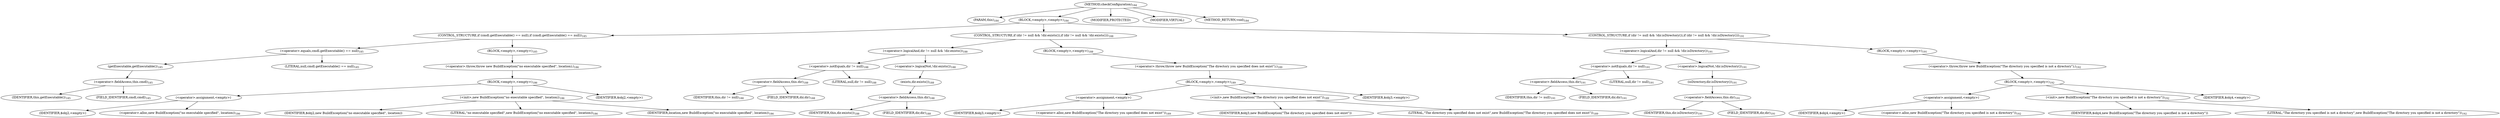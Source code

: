 digraph "checkConfiguration" {  
"234" [label = <(METHOD,checkConfiguration)<SUB>184</SUB>> ]
"235" [label = <(PARAM,this)<SUB>184</SUB>> ]
"236" [label = <(BLOCK,&lt;empty&gt;,&lt;empty&gt;)<SUB>184</SUB>> ]
"237" [label = <(CONTROL_STRUCTURE,if (cmdl.getExecutable() == null),if (cmdl.getExecutable() == null))<SUB>185</SUB>> ]
"238" [label = <(&lt;operator&gt;.equals,cmdl.getExecutable() == null)<SUB>185</SUB>> ]
"239" [label = <(getExecutable,getExecutable())<SUB>185</SUB>> ]
"240" [label = <(&lt;operator&gt;.fieldAccess,this.cmdl)<SUB>185</SUB>> ]
"241" [label = <(IDENTIFIER,this,getExecutable())<SUB>185</SUB>> ]
"242" [label = <(FIELD_IDENTIFIER,cmdl,cmdl)<SUB>185</SUB>> ]
"243" [label = <(LITERAL,null,cmdl.getExecutable() == null)<SUB>185</SUB>> ]
"244" [label = <(BLOCK,&lt;empty&gt;,&lt;empty&gt;)<SUB>185</SUB>> ]
"245" [label = <(&lt;operator&gt;.throw,throw new BuildException(&quot;no executable specified&quot;, location);)<SUB>186</SUB>> ]
"246" [label = <(BLOCK,&lt;empty&gt;,&lt;empty&gt;)<SUB>186</SUB>> ]
"247" [label = <(&lt;operator&gt;.assignment,&lt;empty&gt;)> ]
"248" [label = <(IDENTIFIER,$obj2,&lt;empty&gt;)> ]
"249" [label = <(&lt;operator&gt;.alloc,new BuildException(&quot;no executable specified&quot;, location))<SUB>186</SUB>> ]
"250" [label = <(&lt;init&gt;,new BuildException(&quot;no executable specified&quot;, location))<SUB>186</SUB>> ]
"251" [label = <(IDENTIFIER,$obj2,new BuildException(&quot;no executable specified&quot;, location))> ]
"252" [label = <(LITERAL,&quot;no executable specified&quot;,new BuildException(&quot;no executable specified&quot;, location))<SUB>186</SUB>> ]
"253" [label = <(IDENTIFIER,location,new BuildException(&quot;no executable specified&quot;, location))<SUB>186</SUB>> ]
"254" [label = <(IDENTIFIER,$obj2,&lt;empty&gt;)> ]
"255" [label = <(CONTROL_STRUCTURE,if (dir != null &amp;&amp; !dir.exists()),if (dir != null &amp;&amp; !dir.exists()))<SUB>188</SUB>> ]
"256" [label = <(&lt;operator&gt;.logicalAnd,dir != null &amp;&amp; !dir.exists())<SUB>188</SUB>> ]
"257" [label = <(&lt;operator&gt;.notEquals,dir != null)<SUB>188</SUB>> ]
"258" [label = <(&lt;operator&gt;.fieldAccess,this.dir)<SUB>188</SUB>> ]
"259" [label = <(IDENTIFIER,this,dir != null)<SUB>188</SUB>> ]
"260" [label = <(FIELD_IDENTIFIER,dir,dir)<SUB>188</SUB>> ]
"261" [label = <(LITERAL,null,dir != null)<SUB>188</SUB>> ]
"262" [label = <(&lt;operator&gt;.logicalNot,!dir.exists())<SUB>188</SUB>> ]
"263" [label = <(exists,dir.exists())<SUB>188</SUB>> ]
"264" [label = <(&lt;operator&gt;.fieldAccess,this.dir)<SUB>188</SUB>> ]
"265" [label = <(IDENTIFIER,this,dir.exists())<SUB>188</SUB>> ]
"266" [label = <(FIELD_IDENTIFIER,dir,dir)<SUB>188</SUB>> ]
"267" [label = <(BLOCK,&lt;empty&gt;,&lt;empty&gt;)<SUB>188</SUB>> ]
"268" [label = <(&lt;operator&gt;.throw,throw new BuildException(&quot;The directory you specified does not exist&quot;);)<SUB>189</SUB>> ]
"269" [label = <(BLOCK,&lt;empty&gt;,&lt;empty&gt;)<SUB>189</SUB>> ]
"270" [label = <(&lt;operator&gt;.assignment,&lt;empty&gt;)> ]
"271" [label = <(IDENTIFIER,$obj3,&lt;empty&gt;)> ]
"272" [label = <(&lt;operator&gt;.alloc,new BuildException(&quot;The directory you specified does not exist&quot;))<SUB>189</SUB>> ]
"273" [label = <(&lt;init&gt;,new BuildException(&quot;The directory you specified does not exist&quot;))<SUB>189</SUB>> ]
"274" [label = <(IDENTIFIER,$obj3,new BuildException(&quot;The directory you specified does not exist&quot;))> ]
"275" [label = <(LITERAL,&quot;The directory you specified does not exist&quot;,new BuildException(&quot;The directory you specified does not exist&quot;))<SUB>189</SUB>> ]
"276" [label = <(IDENTIFIER,$obj3,&lt;empty&gt;)> ]
"277" [label = <(CONTROL_STRUCTURE,if (dir != null &amp;&amp; !dir.isDirectory()),if (dir != null &amp;&amp; !dir.isDirectory()))<SUB>191</SUB>> ]
"278" [label = <(&lt;operator&gt;.logicalAnd,dir != null &amp;&amp; !dir.isDirectory())<SUB>191</SUB>> ]
"279" [label = <(&lt;operator&gt;.notEquals,dir != null)<SUB>191</SUB>> ]
"280" [label = <(&lt;operator&gt;.fieldAccess,this.dir)<SUB>191</SUB>> ]
"281" [label = <(IDENTIFIER,this,dir != null)<SUB>191</SUB>> ]
"282" [label = <(FIELD_IDENTIFIER,dir,dir)<SUB>191</SUB>> ]
"283" [label = <(LITERAL,null,dir != null)<SUB>191</SUB>> ]
"284" [label = <(&lt;operator&gt;.logicalNot,!dir.isDirectory())<SUB>191</SUB>> ]
"285" [label = <(isDirectory,dir.isDirectory())<SUB>191</SUB>> ]
"286" [label = <(&lt;operator&gt;.fieldAccess,this.dir)<SUB>191</SUB>> ]
"287" [label = <(IDENTIFIER,this,dir.isDirectory())<SUB>191</SUB>> ]
"288" [label = <(FIELD_IDENTIFIER,dir,dir)<SUB>191</SUB>> ]
"289" [label = <(BLOCK,&lt;empty&gt;,&lt;empty&gt;)<SUB>191</SUB>> ]
"290" [label = <(&lt;operator&gt;.throw,throw new BuildException(&quot;The directory you specified is not a directory&quot;);)<SUB>192</SUB>> ]
"291" [label = <(BLOCK,&lt;empty&gt;,&lt;empty&gt;)<SUB>192</SUB>> ]
"292" [label = <(&lt;operator&gt;.assignment,&lt;empty&gt;)> ]
"293" [label = <(IDENTIFIER,$obj4,&lt;empty&gt;)> ]
"294" [label = <(&lt;operator&gt;.alloc,new BuildException(&quot;The directory you specified is not a directory&quot;))<SUB>192</SUB>> ]
"295" [label = <(&lt;init&gt;,new BuildException(&quot;The directory you specified is not a directory&quot;))<SUB>192</SUB>> ]
"296" [label = <(IDENTIFIER,$obj4,new BuildException(&quot;The directory you specified is not a directory&quot;))> ]
"297" [label = <(LITERAL,&quot;The directory you specified is not a directory&quot;,new BuildException(&quot;The directory you specified is not a directory&quot;))<SUB>192</SUB>> ]
"298" [label = <(IDENTIFIER,$obj4,&lt;empty&gt;)> ]
"299" [label = <(MODIFIER,PROTECTED)> ]
"300" [label = <(MODIFIER,VIRTUAL)> ]
"301" [label = <(METHOD_RETURN,void)<SUB>184</SUB>> ]
  "234" -> "235" 
  "234" -> "236" 
  "234" -> "299" 
  "234" -> "300" 
  "234" -> "301" 
  "236" -> "237" 
  "236" -> "255" 
  "236" -> "277" 
  "237" -> "238" 
  "237" -> "244" 
  "238" -> "239" 
  "238" -> "243" 
  "239" -> "240" 
  "240" -> "241" 
  "240" -> "242" 
  "244" -> "245" 
  "245" -> "246" 
  "246" -> "247" 
  "246" -> "250" 
  "246" -> "254" 
  "247" -> "248" 
  "247" -> "249" 
  "250" -> "251" 
  "250" -> "252" 
  "250" -> "253" 
  "255" -> "256" 
  "255" -> "267" 
  "256" -> "257" 
  "256" -> "262" 
  "257" -> "258" 
  "257" -> "261" 
  "258" -> "259" 
  "258" -> "260" 
  "262" -> "263" 
  "263" -> "264" 
  "264" -> "265" 
  "264" -> "266" 
  "267" -> "268" 
  "268" -> "269" 
  "269" -> "270" 
  "269" -> "273" 
  "269" -> "276" 
  "270" -> "271" 
  "270" -> "272" 
  "273" -> "274" 
  "273" -> "275" 
  "277" -> "278" 
  "277" -> "289" 
  "278" -> "279" 
  "278" -> "284" 
  "279" -> "280" 
  "279" -> "283" 
  "280" -> "281" 
  "280" -> "282" 
  "284" -> "285" 
  "285" -> "286" 
  "286" -> "287" 
  "286" -> "288" 
  "289" -> "290" 
  "290" -> "291" 
  "291" -> "292" 
  "291" -> "295" 
  "291" -> "298" 
  "292" -> "293" 
  "292" -> "294" 
  "295" -> "296" 
  "295" -> "297" 
}
